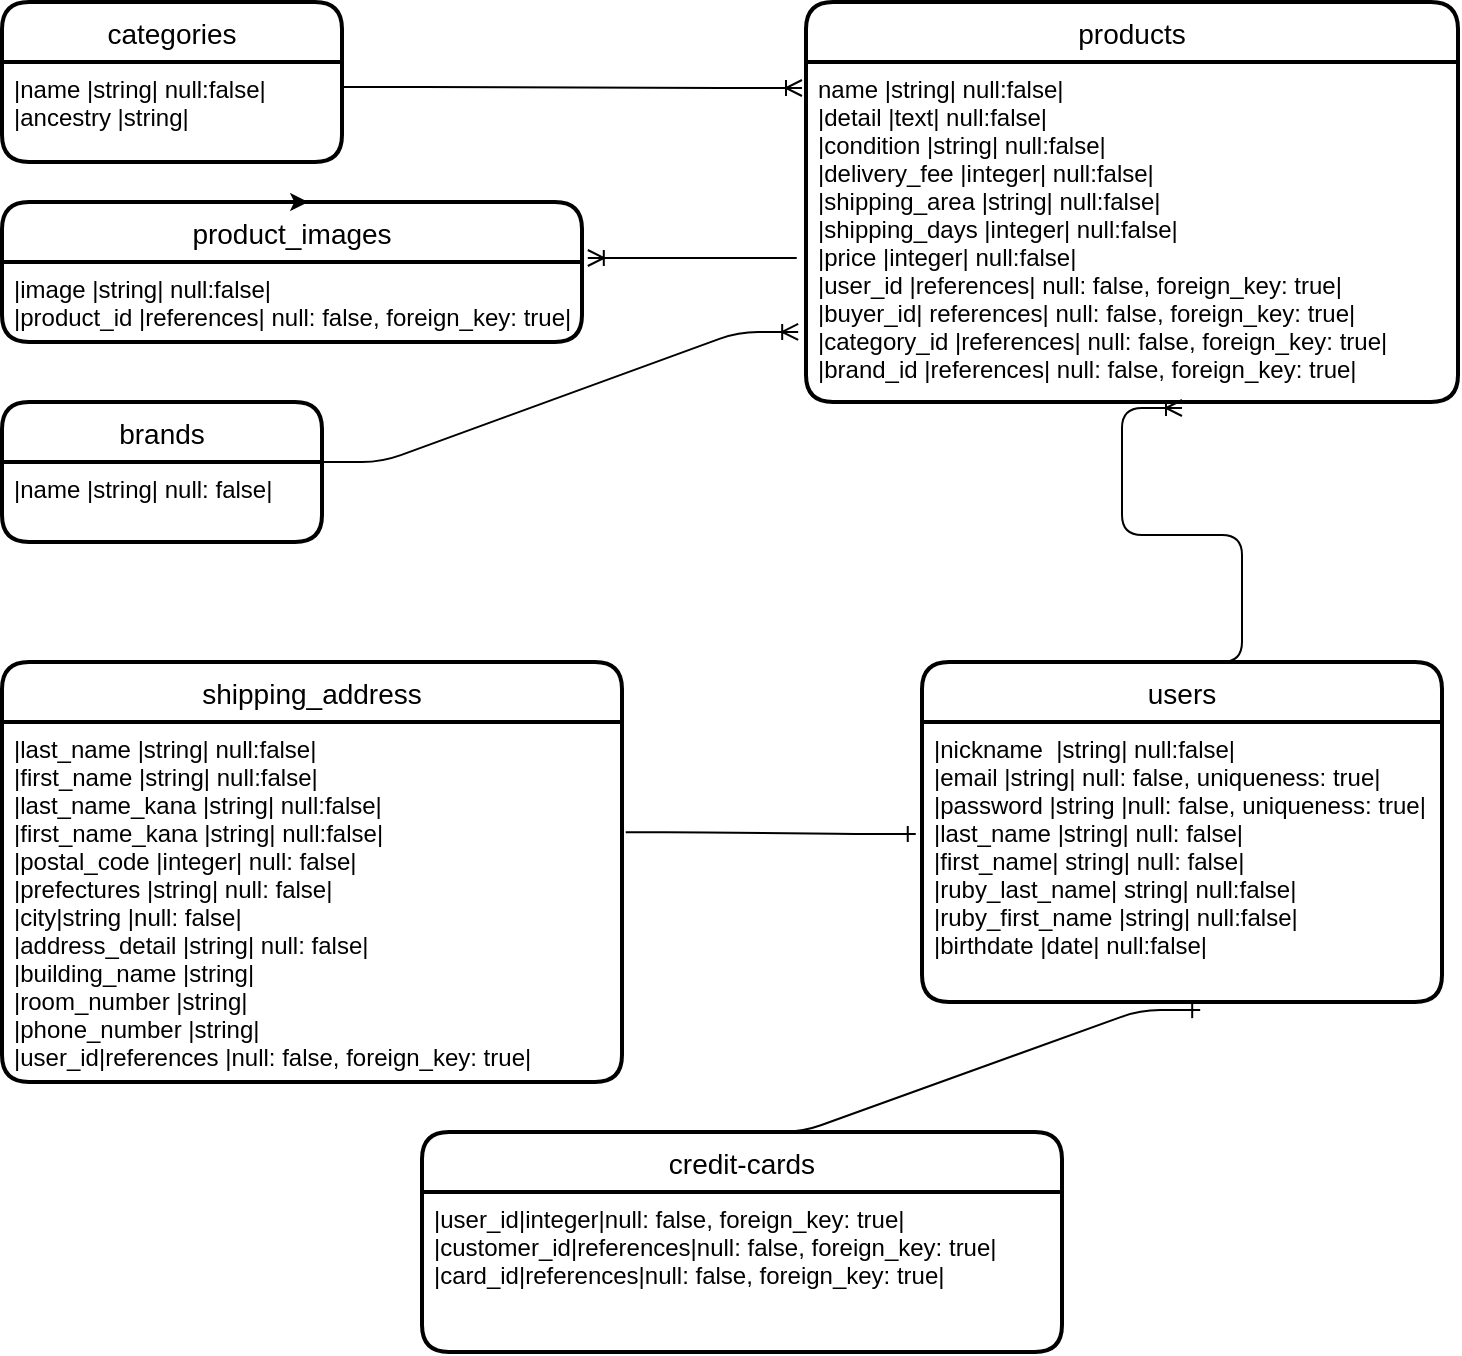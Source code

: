 <mxfile>
    <diagram id="t_WPKEbTkrK734pXHIQf" name="ページ1">
        <mxGraphModel dx="787" dy="696" grid="1" gridSize="10" guides="1" tooltips="1" connect="1" arrows="1" fold="1" page="1" pageScale="1" pageWidth="827" pageHeight="1169" math="0" shadow="0">
            <root>
                <mxCell id="0"/>
                <mxCell id="1" parent="0"/>
                <mxCell id="37" value="product_images" style="swimlane;childLayout=stackLayout;horizontal=1;startSize=30;horizontalStack=0;rounded=1;fontSize=14;fontStyle=0;strokeWidth=2;resizeParent=0;resizeLast=1;shadow=0;dashed=0;align=center;fontFamily=Helvetica;fontColor=default;fillColor=none;gradientColor=none;" vertex="1" parent="1">
                    <mxGeometry x="80" y="120" width="290" height="70" as="geometry"/>
                </mxCell>
                <mxCell id="38" value="|image |string| null:false|&#10;|product_id |references| null: false, foreign_key: true|" style="align=left;strokeColor=none;fillColor=none;spacingLeft=4;fontSize=12;verticalAlign=top;resizable=0;rotatable=0;part=1;fontFamily=Helvetica;fontColor=default;" vertex="1" parent="37">
                    <mxGeometry y="30" width="290" height="40" as="geometry"/>
                </mxCell>
                <mxCell id="39" value="categories" style="swimlane;childLayout=stackLayout;horizontal=1;startSize=30;horizontalStack=0;rounded=1;fontSize=14;fontStyle=0;strokeWidth=2;resizeParent=0;resizeLast=1;shadow=0;dashed=0;align=center;fontFamily=Helvetica;fontColor=default;fillColor=none;gradientColor=none;" vertex="1" parent="1">
                    <mxGeometry x="80" y="20" width="170" height="80" as="geometry"/>
                </mxCell>
                <mxCell id="40" value="|name |string| null:false|&#10;|ancestry |string|" style="align=left;strokeColor=none;fillColor=none;spacingLeft=4;fontSize=12;verticalAlign=top;resizable=0;rotatable=0;part=1;fontFamily=Helvetica;fontColor=default;" vertex="1" parent="39">
                    <mxGeometry y="30" width="170" height="50" as="geometry"/>
                </mxCell>
                <mxCell id="41" value="users" style="swimlane;childLayout=stackLayout;horizontal=1;startSize=30;horizontalStack=0;rounded=1;fontSize=14;fontStyle=0;strokeWidth=2;resizeParent=0;resizeLast=1;shadow=0;dashed=0;align=center;fontFamily=Helvetica;fontColor=default;fillColor=none;gradientColor=none;" vertex="1" parent="1">
                    <mxGeometry x="540" y="350" width="260" height="170" as="geometry"/>
                </mxCell>
                <mxCell id="42" value="|nickname  |string| null:false|&#10;|email |string| null: false, uniqueness: true|&#10;|password |string |null: false, uniqueness: true|&#10;|last_name |string| null: false|&#10;|first_name| string| null: false|&#10;|ruby_last_name| string| null:false|&#10;|ruby_first_name |string| null:false|&#10;|birthdate |date| null:false|" style="align=left;strokeColor=none;fillColor=none;spacingLeft=4;fontSize=12;verticalAlign=top;resizable=0;rotatable=0;part=1;fontFamily=Helvetica;fontColor=default;" vertex="1" parent="41">
                    <mxGeometry y="30" width="260" height="140" as="geometry"/>
                </mxCell>
                <mxCell id="43" value="shipping_address" style="swimlane;childLayout=stackLayout;horizontal=1;startSize=30;horizontalStack=0;rounded=1;fontSize=14;fontStyle=0;strokeWidth=2;resizeParent=0;resizeLast=1;shadow=0;dashed=0;align=center;fontFamily=Helvetica;fontColor=default;fillColor=none;gradientColor=none;" vertex="1" parent="1">
                    <mxGeometry x="80" y="350" width="310" height="210" as="geometry"/>
                </mxCell>
                <mxCell id="44" value="|last_name |string| null:false|&#10;|first_name |string| null:false|&#10;|last_name_kana |string| null:false|&#10;|first_name_kana |string| null:false|&#10;|postal_code |integer| null: false| &#10;|prefectures |string| null: false|&#10;|city|string |null: false|&#10;|address_detail |string| null: false|&#10;|building_name |string|&#10;|room_number |string|&#10;|phone_number |string|&#10;|user_id|references |null: false, foreign_key: true|" style="align=left;strokeColor=none;fillColor=none;spacingLeft=4;fontSize=12;verticalAlign=top;resizable=0;rotatable=0;part=1;fontFamily=Helvetica;fontColor=default;" vertex="1" parent="43">
                    <mxGeometry y="30" width="310" height="180" as="geometry"/>
                </mxCell>
                <mxCell id="45" value="credit-cards" style="swimlane;childLayout=stackLayout;horizontal=1;startSize=30;horizontalStack=0;rounded=1;fontSize=14;fontStyle=0;strokeWidth=2;resizeParent=0;resizeLast=1;shadow=0;dashed=0;align=center;fontFamily=Helvetica;fontColor=default;fillColor=none;gradientColor=none;" vertex="1" parent="1">
                    <mxGeometry x="290" y="585" width="320" height="110" as="geometry"/>
                </mxCell>
                <mxCell id="46" value="|user_id|integer|null: false, foreign_key: true|&#10;|customer_id|references|null: false, foreign_key: true|&#10;|card_id|references|null: false, foreign_key: true|" style="align=left;strokeColor=none;fillColor=none;spacingLeft=4;fontSize=12;verticalAlign=top;resizable=0;rotatable=0;part=1;fontFamily=Helvetica;fontColor=default;" vertex="1" parent="45">
                    <mxGeometry y="30" width="320" height="80" as="geometry"/>
                </mxCell>
                <mxCell id="47" value="brands" style="swimlane;childLayout=stackLayout;horizontal=1;startSize=30;horizontalStack=0;rounded=1;fontSize=14;fontStyle=0;strokeWidth=2;resizeParent=0;resizeLast=1;shadow=0;dashed=0;align=center;fontFamily=Helvetica;fontColor=default;fillColor=none;gradientColor=none;" vertex="1" parent="1">
                    <mxGeometry x="80" y="220" width="160" height="70" as="geometry"/>
                </mxCell>
                <mxCell id="48" value="|name |string| null: false|" style="align=left;strokeColor=none;fillColor=none;spacingLeft=4;fontSize=12;verticalAlign=top;resizable=0;rotatable=0;part=1;fontFamily=Helvetica;fontColor=default;" vertex="1" parent="47">
                    <mxGeometry y="30" width="160" height="40" as="geometry"/>
                </mxCell>
                <mxCell id="50" value="products" style="swimlane;childLayout=stackLayout;horizontal=1;startSize=30;horizontalStack=0;rounded=1;fontSize=14;fontStyle=0;strokeWidth=2;resizeParent=0;resizeLast=1;shadow=0;dashed=0;align=center;fontFamily=Helvetica;fontColor=default;fillColor=none;gradientColor=none;" vertex="1" parent="1">
                    <mxGeometry x="482" y="20" width="326" height="200" as="geometry"/>
                </mxCell>
                <mxCell id="51" value="name |string| null:false|&#10;|detail |text| null:false|&#10;|condition |string| null:false|&#10;|delivery_fee |integer| null:false|&#10;|shipping_area |string| null:false|&#10;|shipping_days |integer| null:false| &#10;|price |integer| null:false|&#10;|user_id |references| null: false, foreign_key: true|&#10;|buyer_id| references| null: false, foreign_key: true|&#10;|category_id |references| null: false, foreign_key: true|&#10;|brand_id |references| null: false, foreign_key: true|" style="align=left;strokeColor=none;fillColor=none;spacingLeft=4;fontSize=12;verticalAlign=top;resizable=0;rotatable=0;part=1;fontFamily=Helvetica;fontColor=default;" vertex="1" parent="50">
                    <mxGeometry y="30" width="326" height="170" as="geometry"/>
                </mxCell>
                <mxCell id="55" value="" style="edgeStyle=entityRelationEdgeStyle;fontSize=12;html=1;endArrow=ERoneToMany;fontFamily=Helvetica;fontColor=default;exitX=0.5;exitY=0;exitDx=0;exitDy=0;" edge="1" parent="1" source="41">
                    <mxGeometry width="100" height="100" relative="1" as="geometry">
                        <mxPoint x="400" y="240" as="sourcePoint"/>
                        <mxPoint x="670" y="223" as="targetPoint"/>
                    </mxGeometry>
                </mxCell>
                <mxCell id="57" style="edgeStyle=none;html=1;exitX=0.5;exitY=0;exitDx=0;exitDy=0;entryX=0.528;entryY=0;entryDx=0;entryDy=0;entryPerimeter=0;fontFamily=Helvetica;fontSize=12;fontColor=default;" edge="1" parent="1" source="37" target="37">
                    <mxGeometry relative="1" as="geometry"/>
                </mxCell>
                <mxCell id="58" value="" style="edgeStyle=entityRelationEdgeStyle;fontSize=12;html=1;endArrow=ERoneToMany;fontFamily=Helvetica;fontColor=default;entryX=1.01;entryY=0.4;entryDx=0;entryDy=0;entryPerimeter=0;" edge="1" parent="1" target="37">
                    <mxGeometry width="100" height="100" relative="1" as="geometry">
                        <mxPoint x="452" y="148" as="sourcePoint"/>
                        <mxPoint x="395" y="310" as="targetPoint"/>
                    </mxGeometry>
                </mxCell>
                <mxCell id="60" value="" style="edgeStyle=entityRelationEdgeStyle;fontSize=12;html=1;endArrow=ERoneToMany;fontFamily=Helvetica;fontColor=default;entryX=-0.012;entryY=0.794;entryDx=0;entryDy=0;entryPerimeter=0;exitX=1;exitY=0;exitDx=0;exitDy=0;" edge="1" parent="1" source="48" target="51">
                    <mxGeometry width="100" height="100" relative="1" as="geometry">
                        <mxPoint x="410" y="390" as="sourcePoint"/>
                        <mxPoint x="510" y="290" as="targetPoint"/>
                    </mxGeometry>
                </mxCell>
                <mxCell id="61" value="" style="edgeStyle=entityRelationEdgeStyle;fontSize=12;html=1;endArrow=ERoneToMany;fontFamily=Helvetica;fontColor=default;exitX=1;exitY=0.25;exitDx=0;exitDy=0;" edge="1" parent="1" source="40">
                    <mxGeometry width="100" height="100" relative="1" as="geometry">
                        <mxPoint x="410" y="390" as="sourcePoint"/>
                        <mxPoint x="480" y="63" as="targetPoint"/>
                    </mxGeometry>
                </mxCell>
                <mxCell id="63" value="" style="edgeStyle=entityRelationEdgeStyle;fontSize=12;html=1;endArrow=ERone;endFill=1;fontFamily=Helvetica;fontColor=default;exitX=1.006;exitY=0.306;exitDx=0;exitDy=0;exitPerimeter=0;entryX=-0.012;entryY=0.4;entryDx=0;entryDy=0;entryPerimeter=0;" edge="1" parent="1" source="44" target="42">
                    <mxGeometry width="100" height="100" relative="1" as="geometry">
                        <mxPoint x="410" y="390" as="sourcePoint"/>
                        <mxPoint x="530" y="435" as="targetPoint"/>
                    </mxGeometry>
                </mxCell>
                <mxCell id="64" value="" style="edgeStyle=entityRelationEdgeStyle;fontSize=12;html=1;endArrow=ERone;endFill=1;fontFamily=Helvetica;fontColor=default;exitX=0.5;exitY=0;exitDx=0;exitDy=0;entryX=0.535;entryY=1.029;entryDx=0;entryDy=0;entryPerimeter=0;" edge="1" parent="1" source="45" target="42">
                    <mxGeometry width="100" height="100" relative="1" as="geometry">
                        <mxPoint x="580" y="600" as="sourcePoint"/>
                        <mxPoint x="680" y="500" as="targetPoint"/>
                    </mxGeometry>
                </mxCell>
            </root>
        </mxGraphModel>
    </diagram>
</mxfile>